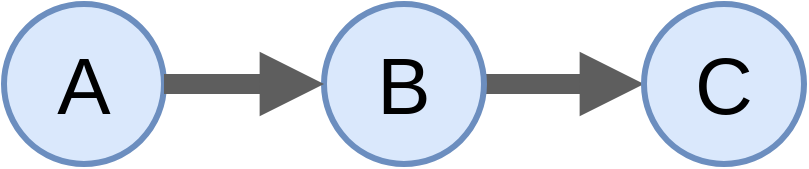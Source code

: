 <mxfile version="14.4.3" type="device"><diagram id="RR6vYbzMo7hPCWBtNG3f" name="Page-1"><mxGraphModel dx="1186" dy="707" grid="1" gridSize="10" guides="1" tooltips="1" connect="1" arrows="1" fold="1" page="1" pageScale="1" pageWidth="850" pageHeight="1100" math="0" shadow="0"><root><mxCell id="0"/><mxCell id="1" parent="0"/><mxCell id="GMNQTOJ2uMXMMqEoaKJi-1" value="A" style="ellipse;whiteSpace=wrap;html=1;aspect=fixed;fontSize=40;fillColor=#dae8fc;strokeColor=#6c8ebf;strokeWidth=3;" vertex="1" parent="1"><mxGeometry x="200" y="320" width="80" height="80" as="geometry"/></mxCell><mxCell id="GMNQTOJ2uMXMMqEoaKJi-5" value="" style="endArrow=block;html=1;fontSize=40;endFill=1;strokeWidth=10;strokeColor=#5E5E5E;" edge="1" parent="1" source="GMNQTOJ2uMXMMqEoaKJi-2" target="GMNQTOJ2uMXMMqEoaKJi-3"><mxGeometry width="50" height="50" relative="1" as="geometry"><mxPoint x="290" y="370" as="sourcePoint"/><mxPoint x="370" y="370" as="targetPoint"/></mxGeometry></mxCell><mxCell id="GMNQTOJ2uMXMMqEoaKJi-3" value="C" style="ellipse;whiteSpace=wrap;html=1;aspect=fixed;fontSize=40;fillColor=#dae8fc;strokeColor=#6c8ebf;strokeWidth=3;" vertex="1" parent="1"><mxGeometry x="520" y="320" width="80" height="80" as="geometry"/></mxCell><mxCell id="GMNQTOJ2uMXMMqEoaKJi-2" value="B" style="ellipse;whiteSpace=wrap;html=1;aspect=fixed;fontSize=40;fillColor=#dae8fc;strokeColor=#6c8ebf;strokeWidth=3;" vertex="1" parent="1"><mxGeometry x="360" y="320" width="80" height="80" as="geometry"/></mxCell><mxCell id="GMNQTOJ2uMXMMqEoaKJi-6" value="" style="endArrow=block;html=1;fontSize=40;endFill=1;strokeWidth=10;strokeColor=#5E5E5E;" edge="1" parent="1" source="GMNQTOJ2uMXMMqEoaKJi-1" target="GMNQTOJ2uMXMMqEoaKJi-2"><mxGeometry width="50" height="50" relative="1" as="geometry"><mxPoint x="450" y="370" as="sourcePoint"/><mxPoint x="530" y="370" as="targetPoint"/></mxGeometry></mxCell></root></mxGraphModel></diagram></mxfile>